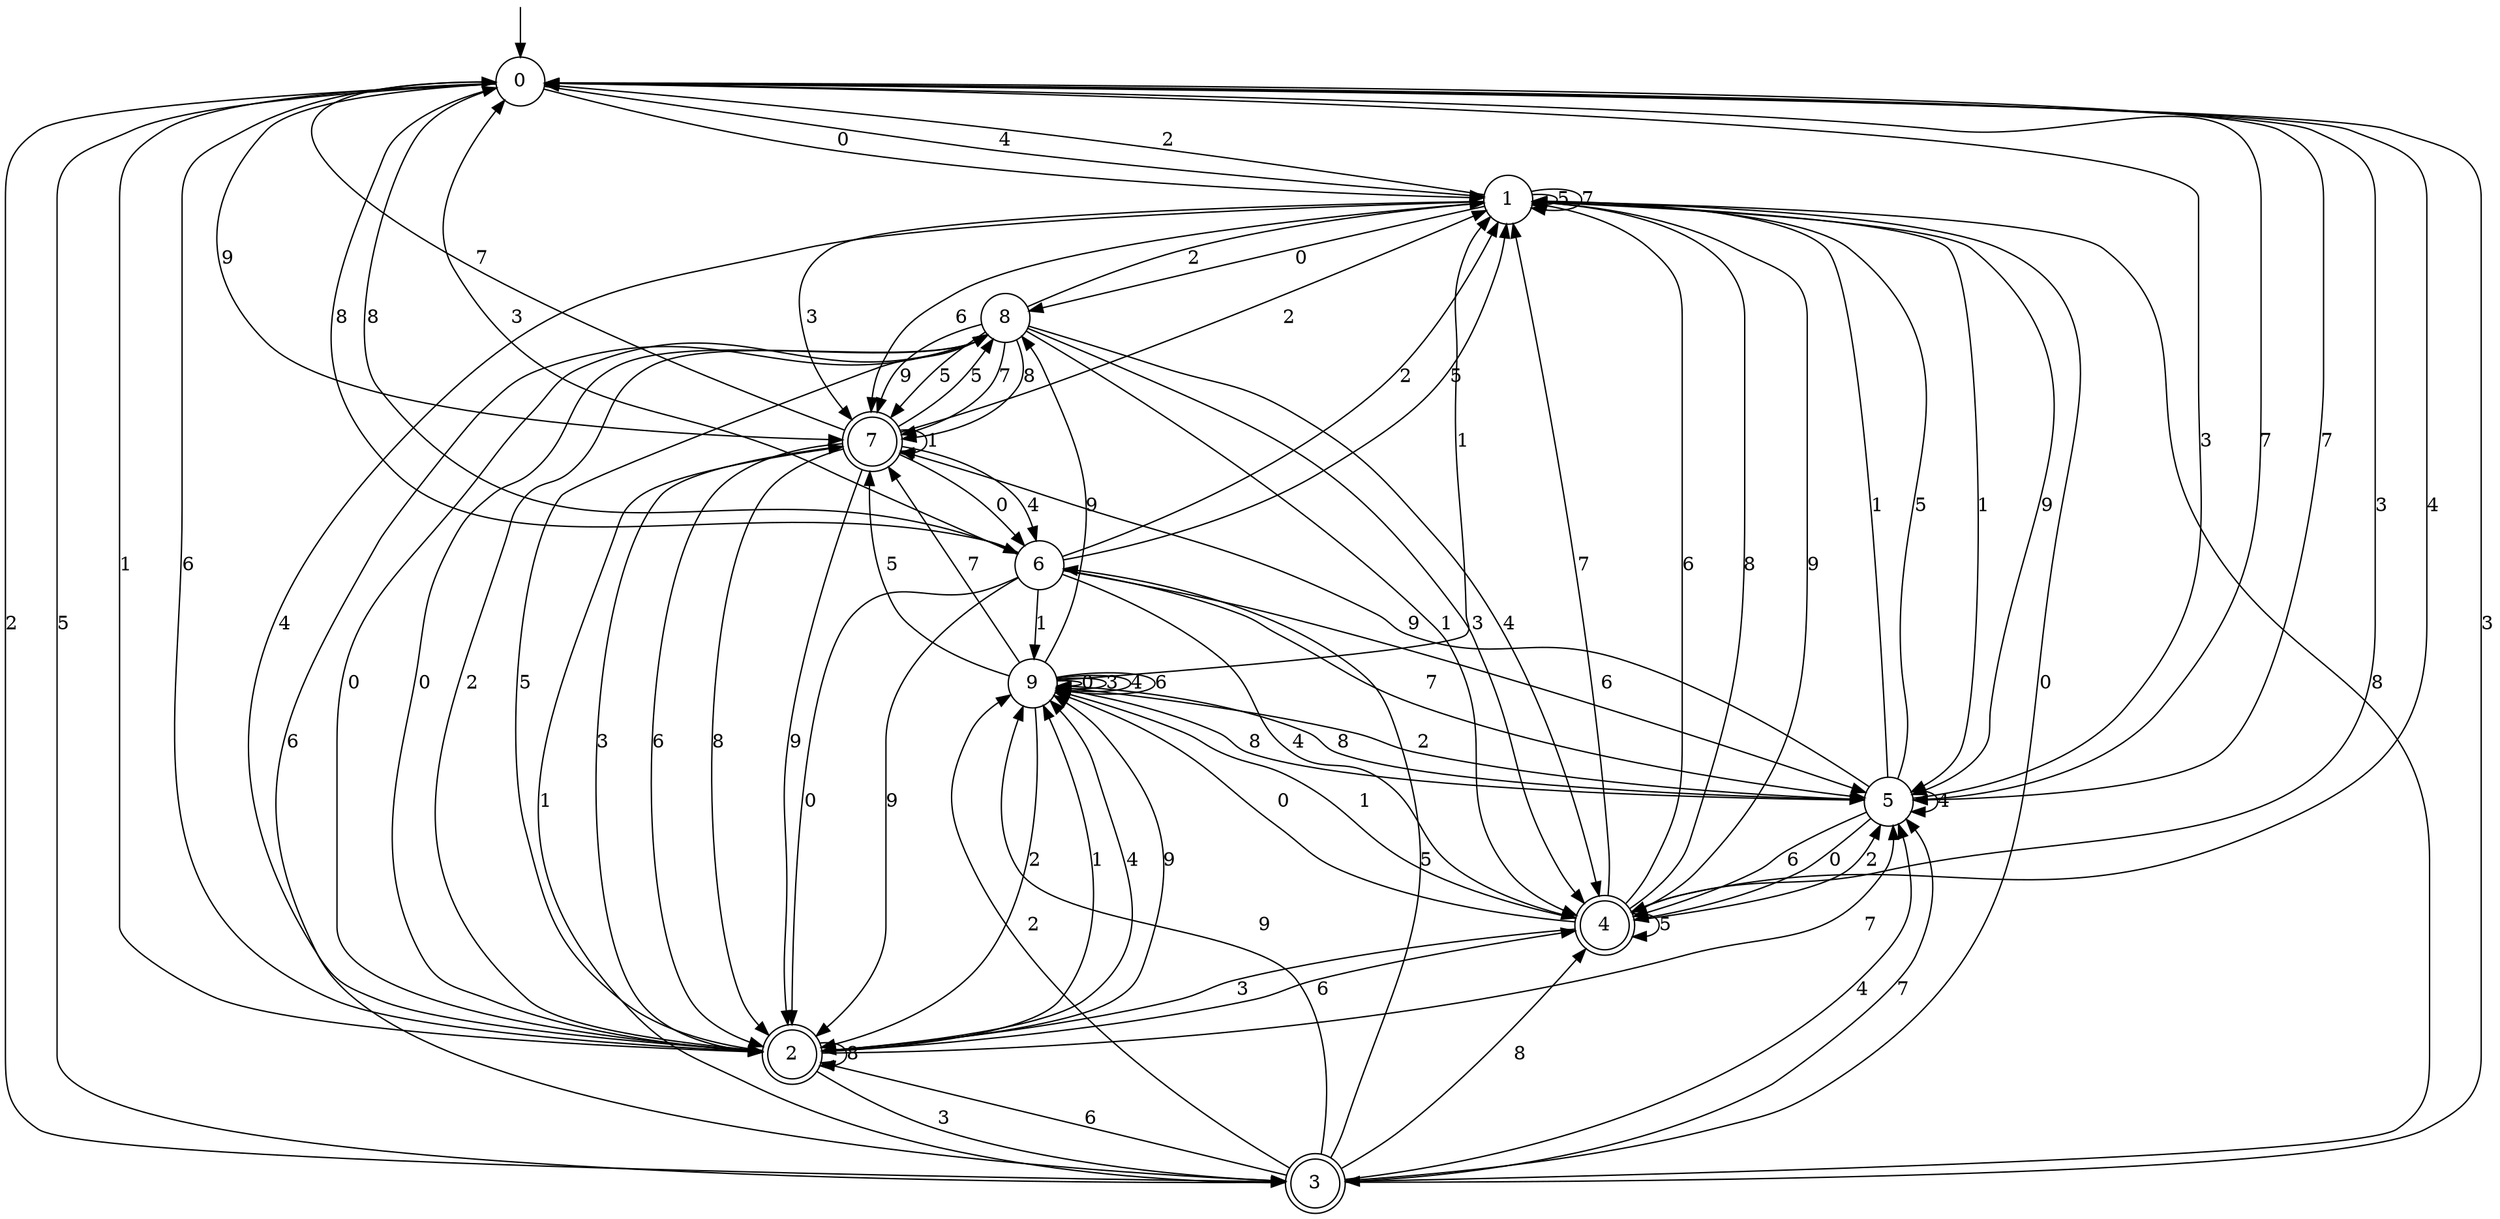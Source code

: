 digraph g {

	s0 [shape="circle" label="0"];
	s1 [shape="circle" label="1"];
	s2 [shape="doublecircle" label="2"];
	s3 [shape="doublecircle" label="3"];
	s4 [shape="doublecircle" label="4"];
	s5 [shape="circle" label="5"];
	s6 [shape="circle" label="6"];
	s7 [shape="doublecircle" label="7"];
	s8 [shape="circle" label="8"];
	s9 [shape="circle" label="9"];
	s0 -> s1 [label="0"];
	s0 -> s2 [label="1"];
	s0 -> s3 [label="2"];
	s0 -> s4 [label="3"];
	s0 -> s1 [label="4"];
	s0 -> s3 [label="5"];
	s0 -> s2 [label="6"];
	s0 -> s5 [label="7"];
	s0 -> s6 [label="8"];
	s0 -> s7 [label="9"];
	s1 -> s8 [label="0"];
	s1 -> s5 [label="1"];
	s1 -> s0 [label="2"];
	s1 -> s7 [label="3"];
	s1 -> s2 [label="4"];
	s1 -> s1 [label="5"];
	s1 -> s7 [label="6"];
	s1 -> s1 [label="7"];
	s1 -> s3 [label="8"];
	s1 -> s5 [label="9"];
	s2 -> s8 [label="0"];
	s2 -> s9 [label="1"];
	s2 -> s8 [label="2"];
	s2 -> s3 [label="3"];
	s2 -> s9 [label="4"];
	s2 -> s8 [label="5"];
	s2 -> s4 [label="6"];
	s2 -> s5 [label="7"];
	s2 -> s2 [label="8"];
	s2 -> s9 [label="9"];
	s3 -> s1 [label="0"];
	s3 -> s7 [label="1"];
	s3 -> s9 [label="2"];
	s3 -> s0 [label="3"];
	s3 -> s5 [label="4"];
	s3 -> s6 [label="5"];
	s3 -> s2 [label="6"];
	s3 -> s5 [label="7"];
	s3 -> s4 [label="8"];
	s3 -> s9 [label="9"];
	s4 -> s9 [label="0"];
	s4 -> s9 [label="1"];
	s4 -> s5 [label="2"];
	s4 -> s2 [label="3"];
	s4 -> s0 [label="4"];
	s4 -> s4 [label="5"];
	s4 -> s1 [label="6"];
	s4 -> s1 [label="7"];
	s4 -> s1 [label="8"];
	s4 -> s1 [label="9"];
	s5 -> s4 [label="0"];
	s5 -> s1 [label="1"];
	s5 -> s9 [label="2"];
	s5 -> s0 [label="3"];
	s5 -> s5 [label="4"];
	s5 -> s1 [label="5"];
	s5 -> s4 [label="6"];
	s5 -> s0 [label="7"];
	s5 -> s9 [label="8"];
	s5 -> s7 [label="9"];
	s6 -> s2 [label="0"];
	s6 -> s9 [label="1"];
	s6 -> s1 [label="2"];
	s6 -> s0 [label="3"];
	s6 -> s4 [label="4"];
	s6 -> s1 [label="5"];
	s6 -> s5 [label="6"];
	s6 -> s5 [label="7"];
	s6 -> s0 [label="8"];
	s6 -> s2 [label="9"];
	s7 -> s6 [label="0"];
	s7 -> s7 [label="1"];
	s7 -> s1 [label="2"];
	s7 -> s2 [label="3"];
	s7 -> s6 [label="4"];
	s7 -> s8 [label="5"];
	s7 -> s2 [label="6"];
	s7 -> s0 [label="7"];
	s7 -> s2 [label="8"];
	s7 -> s2 [label="9"];
	s8 -> s2 [label="0"];
	s8 -> s4 [label="1"];
	s8 -> s1 [label="2"];
	s8 -> s4 [label="3"];
	s8 -> s4 [label="4"];
	s8 -> s7 [label="5"];
	s8 -> s3 [label="6"];
	s8 -> s7 [label="7"];
	s8 -> s7 [label="8"];
	s8 -> s7 [label="9"];
	s9 -> s9 [label="0"];
	s9 -> s1 [label="1"];
	s9 -> s2 [label="2"];
	s9 -> s9 [label="3"];
	s9 -> s9 [label="4"];
	s9 -> s7 [label="5"];
	s9 -> s9 [label="6"];
	s9 -> s7 [label="7"];
	s9 -> s5 [label="8"];
	s9 -> s8 [label="9"];

__start0 [label="" shape="none" width="0" height="0"];
__start0 -> s0;

}
